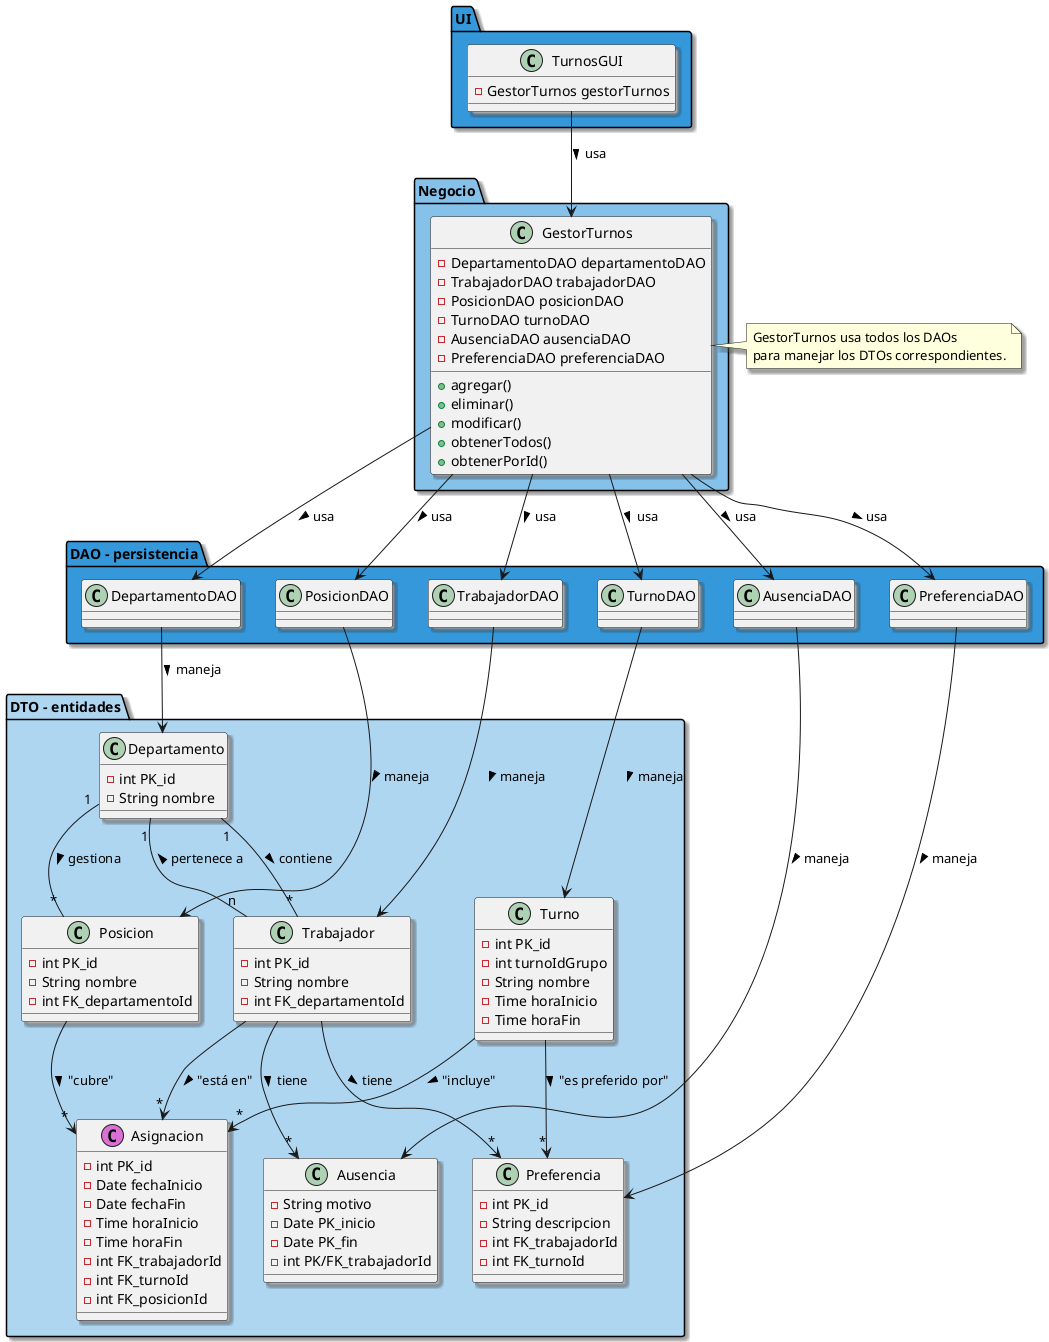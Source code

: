 @startuml turnos
' En un diagrama UML, las relaciones entre las clases a menudo se representan con líneas de asociación, por lo que no es necesario duplicar esta información en las listas dentro de las clases.
package "DTO - entidades" #AED6F1 {



skinparam shadowing true
    class Departamento {
        - int PK_id
        - String nombre
    }

    class Trabajador {
        - int PK_id
        - String nombre
        - int FK_departamentoId
    }
    class Turno {
        - int PK_id
        - int turnoIdGrupo
        - String nombre
        - Time horaInicio
        - Time horaFin
    }
    class Posicion {
        - int PK_id
        - String nombre
        - int FK_departamentoId
    }

    class Ausencia {
        - String motivo
        - Date PK_inicio
        - Date PK_fin
        - int PK/FK_trabajadorId
    }

    class Asignacion << (C, Orchid) >>{
        - int PK_id
        - Date fechaInicio
        - Date fechaFin
        - Time horaInicio
        - Time horaFin
        - int FK_trabajadorId
        - int FK_turnoId
        - int FK_posicionId
    }
    class Preferencia {
        - int PK_id
        - String descripcion
        - int FK_trabajadorId
        - int FK_turnoId
    }


}

package "Negocio" #85C1E9 {
    class GestorTurnos {
        - DepartamentoDAO departamentoDAO
        - TrabajadorDAO trabajadorDAO
        - PosicionDAO posicionDAO
        - TurnoDAO turnoDAO
        - AusenciaDAO ausenciaDAO
        - PreferenciaDAO preferenciaDAO
        + agregar()
        + eliminar()
        + modificar()
        + obtenerTodos()
        + obtenerPorId()
    }
}

package "DAO - persistencia" #3498DB {
    class DepartamentoDAO {}
    class TrabajadorDAO {}
    class PosicionDAO {}
    class TurnoDAO {}
    class AusenciaDAO {}
    class PreferenciaDAO {}
}

package "UI" #3498DB {
    class TurnosGUI {
        - GestorTurnos gestorTurnos
    }
}

Departamento "1" -- "*" Trabajador : contiene >
Departamento "1" -- "*" Posicion : gestiona >
Trabajador "n" -- "1" Departamento : pertenece a >
Trabajador -down-> "*" Ausencia : tiene >
Trabajador -down-> "*" Preferencia : tiene >
Trabajador -down-> "*" Asignacion : "está en" >
Turno -down-> "*" Asignacion : "incluye" >
Turno -down-> "*" Preferencia : "es preferido por" >
Posicion -down-> "*" Asignacion : "cubre" >

GestorTurnos -down-> DepartamentoDAO : usa >
GestorTurnos -down-> TrabajadorDAO : usa >
GestorTurnos -down-> PosicionDAO : usa >
GestorTurnos -down-> TurnoDAO : usa >
GestorTurnos -down-> AusenciaDAO : usa >
GestorTurnos -down-> PreferenciaDAO : usa >

DepartamentoDAO -down-> Departamento : maneja >
TrabajadorDAO -down-> Trabajador : maneja >
PosicionDAO -down-> Posicion : maneja >
TurnoDAO -down-> Turno : maneja >
AusenciaDAO -down-> Ausencia : maneja >
PreferenciaDAO -down-> Preferencia : maneja >

TurnosGUI -down-> GestorTurnos : usa >

note right of GestorTurnos
    GestorTurnos usa todos los DAOs
    para manejar los DTOs correspondientes.
end note

@enduml